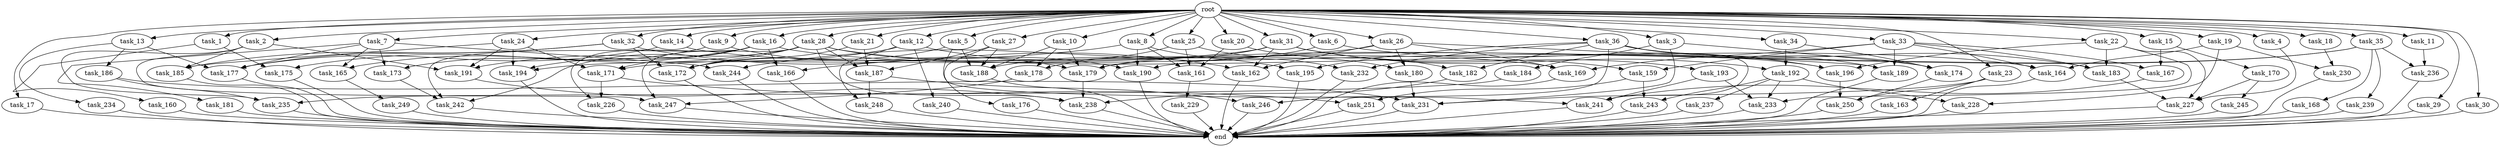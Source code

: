 digraph G {
  root [size="0.000000"];
  task_1 [size="2.048000"];
  task_2 [size="2.048000"];
  task_3 [size="2.048000"];
  task_4 [size="2.048000"];
  task_5 [size="2.048000"];
  task_6 [size="2.048000"];
  task_7 [size="2.048000"];
  task_8 [size="2.048000"];
  task_9 [size="2.048000"];
  task_10 [size="2.048000"];
  task_11 [size="2.048000"];
  task_12 [size="2.048000"];
  task_13 [size="2.048000"];
  task_14 [size="2.048000"];
  task_15 [size="2.048000"];
  task_16 [size="2.048000"];
  task_17 [size="2.048000"];
  task_18 [size="2.048000"];
  task_19 [size="2.048000"];
  task_20 [size="2.048000"];
  task_21 [size="2.048000"];
  task_22 [size="2.048000"];
  task_23 [size="2.048000"];
  task_24 [size="2.048000"];
  task_25 [size="2.048000"];
  task_26 [size="2.048000"];
  task_27 [size="2.048000"];
  task_28 [size="2.048000"];
  task_29 [size="2.048000"];
  task_30 [size="2.048000"];
  task_31 [size="2.048000"];
  task_32 [size="2.048000"];
  task_33 [size="2.048000"];
  task_34 [size="2.048000"];
  task_35 [size="2.048000"];
  task_36 [size="2.048000"];
  task_159 [size="584115552.256000"];
  task_160 [size="68719476.736000"];
  task_161 [size="1992864825.344000"];
  task_162 [size="2714419331.072000"];
  task_163 [size="429496729.600000"];
  task_164 [size="2920577761.280000"];
  task_165 [size="429496729.600000"];
  task_166 [size="1254130450.432000"];
  task_167 [size="1047972020.224000"];
  task_168 [size="1391569403.904000"];
  task_169 [size="1700807049.216000"];
  task_170 [size="618475290.624000"];
  task_171 [size="927712935.936000"];
  task_172 [size="4827543240.704000"];
  task_173 [size="1666447310.848000"];
  task_174 [size="1013612281.856000"];
  task_175 [size="1460288880.640000"];
  task_176 [size="429496729.600000"];
  task_177 [size="3040836845.568000"];
  task_178 [size="704374636.544000"];
  task_179 [size="3367254360.064000"];
  task_180 [size="1116691496.960000"];
  task_181 [size="274877906.944000"];
  task_182 [size="1047972020.224000"];
  task_183 [size="2250562863.104000"];
  task_184 [size="429496729.600000"];
  task_185 [size="2405181685.760000"];
  task_186 [size="618475290.624000"];
  task_187 [size="2920577761.280000"];
  task_188 [size="2095944040.448000"];
  task_189 [size="1700807049.216000"];
  task_190 [size="3882650435.584000"];
  task_191 [size="2078764171.264000"];
  task_192 [size="309237645.312000"];
  task_193 [size="154618822.656000"];
  task_194 [size="927712935.936000"];
  task_195 [size="1821066133.504000"];
  task_196 [size="2164663517.184000"];
  task_226 [size="309237645.312000"];
  task_227 [size="5050881540.096000"];
  task_228 [size="1529008357.376000"];
  task_229 [size="274877906.944000"];
  task_230 [size="2491081031.680000"];
  task_231 [size="2027224563.712000"];
  task_232 [size="1529008357.376000"];
  task_233 [size="2250562863.104000"];
  task_234 [size="618475290.624000"];
  task_235 [size="755914244.096000"];
  task_236 [size="2010044694.528000"];
  task_237 [size="429496729.600000"];
  task_238 [size="4827543240.704000"];
  task_239 [size="1391569403.904000"];
  task_240 [size="1391569403.904000"];
  task_241 [size="2576980377.600000"];
  task_242 [size="2388001816.576000"];
  task_243 [size="1529008357.376000"];
  task_244 [size="1116691496.960000"];
  task_245 [size="1099511627.776000"];
  task_246 [size="584115552.256000"];
  task_247 [size="2851858284.544000"];
  task_248 [size="1546188226.560000"];
  task_249 [size="68719476.736000"];
  task_250 [size="2989297238.016000"];
  task_251 [size="1254130450.432000"];
  end [size="0.000000"];

  root -> task_1 [size="1.000000"];
  root -> task_2 [size="1.000000"];
  root -> task_3 [size="1.000000"];
  root -> task_4 [size="1.000000"];
  root -> task_5 [size="1.000000"];
  root -> task_6 [size="1.000000"];
  root -> task_7 [size="1.000000"];
  root -> task_8 [size="1.000000"];
  root -> task_9 [size="1.000000"];
  root -> task_10 [size="1.000000"];
  root -> task_11 [size="1.000000"];
  root -> task_12 [size="1.000000"];
  root -> task_13 [size="1.000000"];
  root -> task_14 [size="1.000000"];
  root -> task_15 [size="1.000000"];
  root -> task_16 [size="1.000000"];
  root -> task_17 [size="1.000000"];
  root -> task_18 [size="1.000000"];
  root -> task_19 [size="1.000000"];
  root -> task_20 [size="1.000000"];
  root -> task_21 [size="1.000000"];
  root -> task_22 [size="1.000000"];
  root -> task_23 [size="1.000000"];
  root -> task_24 [size="1.000000"];
  root -> task_25 [size="1.000000"];
  root -> task_26 [size="1.000000"];
  root -> task_27 [size="1.000000"];
  root -> task_28 [size="1.000000"];
  root -> task_29 [size="1.000000"];
  root -> task_30 [size="1.000000"];
  root -> task_31 [size="1.000000"];
  root -> task_32 [size="1.000000"];
  root -> task_33 [size="1.000000"];
  root -> task_34 [size="1.000000"];
  root -> task_35 [size="1.000000"];
  root -> task_36 [size="1.000000"];
  task_1 -> task_160 [size="33554432.000000"];
  task_1 -> task_175 [size="33554432.000000"];
  task_2 -> task_185 [size="33554432.000000"];
  task_2 -> task_191 [size="33554432.000000"];
  task_2 -> task_235 [size="33554432.000000"];
  task_2 -> task_247 [size="33554432.000000"];
  task_3 -> task_174 [size="209715200.000000"];
  task_3 -> task_184 [size="209715200.000000"];
  task_3 -> task_231 [size="209715200.000000"];
  task_4 -> task_227 [size="838860800.000000"];
  task_5 -> task_172 [size="301989888.000000"];
  task_5 -> task_188 [size="301989888.000000"];
  task_5 -> task_241 [size="301989888.000000"];
  task_6 -> task_188 [size="301989888.000000"];
  task_6 -> task_196 [size="301989888.000000"];
  task_7 -> task_165 [size="134217728.000000"];
  task_7 -> task_173 [size="134217728.000000"];
  task_7 -> task_177 [size="134217728.000000"];
  task_7 -> task_181 [size="134217728.000000"];
  task_7 -> task_244 [size="134217728.000000"];
  task_8 -> task_161 [size="536870912.000000"];
  task_8 -> task_166 [size="536870912.000000"];
  task_8 -> task_190 [size="536870912.000000"];
  task_8 -> task_232 [size="536870912.000000"];
  task_9 -> task_173 [size="679477248.000000"];
  task_9 -> task_179 [size="679477248.000000"];
  task_10 -> task_178 [size="209715200.000000"];
  task_10 -> task_179 [size="209715200.000000"];
  task_10 -> task_188 [size="209715200.000000"];
  task_11 -> task_236 [size="301989888.000000"];
  task_12 -> task_191 [size="679477248.000000"];
  task_12 -> task_195 [size="679477248.000000"];
  task_12 -> task_240 [size="679477248.000000"];
  task_12 -> task_248 [size="679477248.000000"];
  task_13 -> task_177 [size="301989888.000000"];
  task_13 -> task_186 [size="301989888.000000"];
  task_13 -> task_234 [size="301989888.000000"];
  task_14 -> task_169 [size="209715200.000000"];
  task_14 -> task_177 [size="209715200.000000"];
  task_15 -> task_167 [size="301989888.000000"];
  task_15 -> task_170 [size="301989888.000000"];
  task_16 -> task_165 [size="75497472.000000"];
  task_16 -> task_166 [size="75497472.000000"];
  task_16 -> task_171 [size="75497472.000000"];
  task_16 -> task_194 [size="75497472.000000"];
  task_16 -> task_196 [size="75497472.000000"];
  task_16 -> task_226 [size="75497472.000000"];
  task_16 -> task_242 [size="75497472.000000"];
  task_17 -> end [size="1.000000"];
  task_18 -> task_230 [size="679477248.000000"];
  task_19 -> task_164 [size="536870912.000000"];
  task_19 -> task_228 [size="536870912.000000"];
  task_19 -> task_230 [size="536870912.000000"];
  task_20 -> task_161 [size="301989888.000000"];
  task_20 -> task_182 [size="301989888.000000"];
  task_21 -> task_172 [size="536870912.000000"];
  task_21 -> task_187 [size="536870912.000000"];
  task_22 -> task_183 [size="679477248.000000"];
  task_22 -> task_196 [size="679477248.000000"];
  task_22 -> task_227 [size="679477248.000000"];
  task_22 -> task_233 [size="679477248.000000"];
  task_23 -> task_163 [size="209715200.000000"];
  task_23 -> task_231 [size="209715200.000000"];
  task_23 -> task_250 [size="209715200.000000"];
  task_24 -> task_171 [size="301989888.000000"];
  task_24 -> task_185 [size="301989888.000000"];
  task_24 -> task_191 [size="301989888.000000"];
  task_24 -> task_194 [size="301989888.000000"];
  task_25 -> task_161 [size="134217728.000000"];
  task_25 -> task_178 [size="134217728.000000"];
  task_25 -> task_180 [size="134217728.000000"];
  task_26 -> task_162 [size="411041792.000000"];
  task_26 -> task_169 [size="411041792.000000"];
  task_26 -> task_180 [size="411041792.000000"];
  task_26 -> task_189 [size="411041792.000000"];
  task_26 -> task_244 [size="411041792.000000"];
  task_27 -> task_176 [size="209715200.000000"];
  task_27 -> task_187 [size="209715200.000000"];
  task_27 -> task_188 [size="209715200.000000"];
  task_28 -> task_164 [size="679477248.000000"];
  task_28 -> task_172 [size="679477248.000000"];
  task_28 -> task_175 [size="679477248.000000"];
  task_28 -> task_187 [size="679477248.000000"];
  task_28 -> task_190 [size="679477248.000000"];
  task_28 -> task_238 [size="679477248.000000"];
  task_28 -> task_242 [size="679477248.000000"];
  task_28 -> task_247 [size="679477248.000000"];
  task_29 -> end [size="1.000000"];
  task_30 -> end [size="1.000000"];
  task_31 -> task_159 [size="75497472.000000"];
  task_31 -> task_162 [size="75497472.000000"];
  task_31 -> task_171 [size="75497472.000000"];
  task_31 -> task_179 [size="75497472.000000"];
  task_31 -> task_192 [size="75497472.000000"];
  task_31 -> task_193 [size="75497472.000000"];
  task_31 -> task_194 [size="75497472.000000"];
  task_32 -> task_162 [size="838860800.000000"];
  task_32 -> task_172 [size="838860800.000000"];
  task_32 -> task_177 [size="838860800.000000"];
  task_32 -> task_185 [size="838860800.000000"];
  task_33 -> task_159 [size="209715200.000000"];
  task_33 -> task_164 [size="209715200.000000"];
  task_33 -> task_167 [size="209715200.000000"];
  task_33 -> task_169 [size="209715200.000000"];
  task_33 -> task_183 [size="209715200.000000"];
  task_33 -> task_189 [size="209715200.000000"];
  task_34 -> task_174 [size="75497472.000000"];
  task_34 -> task_192 [size="75497472.000000"];
  task_35 -> task_168 [size="679477248.000000"];
  task_35 -> task_179 [size="679477248.000000"];
  task_35 -> task_190 [size="679477248.000000"];
  task_35 -> task_236 [size="679477248.000000"];
  task_35 -> task_239 [size="679477248.000000"];
  task_36 -> task_174 [size="209715200.000000"];
  task_36 -> task_182 [size="209715200.000000"];
  task_36 -> task_183 [size="209715200.000000"];
  task_36 -> task_189 [size="209715200.000000"];
  task_36 -> task_195 [size="209715200.000000"];
  task_36 -> task_232 [size="209715200.000000"];
  task_36 -> task_241 [size="209715200.000000"];
  task_36 -> task_246 [size="209715200.000000"];
  task_159 -> task_243 [size="536870912.000000"];
  task_159 -> task_251 [size="536870912.000000"];
  task_160 -> end [size="1.000000"];
  task_161 -> task_229 [size="134217728.000000"];
  task_162 -> end [size="1.000000"];
  task_163 -> end [size="1.000000"];
  task_164 -> end [size="1.000000"];
  task_165 -> task_249 [size="33554432.000000"];
  task_166 -> end [size="1.000000"];
  task_167 -> task_241 [size="536870912.000000"];
  task_168 -> end [size="1.000000"];
  task_169 -> end [size="1.000000"];
  task_170 -> task_227 [size="536870912.000000"];
  task_170 -> task_245 [size="536870912.000000"];
  task_171 -> task_226 [size="75497472.000000"];
  task_171 -> task_251 [size="75497472.000000"];
  task_172 -> end [size="1.000000"];
  task_173 -> task_242 [size="411041792.000000"];
  task_174 -> task_250 [size="411041792.000000"];
  task_175 -> end [size="1.000000"];
  task_176 -> end [size="1.000000"];
  task_177 -> end [size="1.000000"];
  task_178 -> task_247 [size="679477248.000000"];
  task_179 -> task_238 [size="536870912.000000"];
  task_180 -> task_231 [size="536870912.000000"];
  task_181 -> end [size="1.000000"];
  task_182 -> task_238 [size="838860800.000000"];
  task_183 -> task_227 [size="411041792.000000"];
  task_184 -> task_235 [size="301989888.000000"];
  task_185 -> end [size="1.000000"];
  task_186 -> task_231 [size="33554432.000000"];
  task_186 -> task_235 [size="33554432.000000"];
  task_187 -> task_246 [size="75497472.000000"];
  task_187 -> task_248 [size="75497472.000000"];
  task_188 -> end [size="1.000000"];
  task_189 -> end [size="1.000000"];
  task_190 -> end [size="1.000000"];
  task_191 -> task_238 [size="301989888.000000"];
  task_192 -> task_228 [size="209715200.000000"];
  task_192 -> task_233 [size="209715200.000000"];
  task_192 -> task_237 [size="209715200.000000"];
  task_192 -> task_243 [size="209715200.000000"];
  task_193 -> task_233 [size="209715200.000000"];
  task_193 -> task_241 [size="209715200.000000"];
  task_194 -> end [size="1.000000"];
  task_195 -> end [size="1.000000"];
  task_196 -> task_250 [size="838860800.000000"];
  task_226 -> end [size="1.000000"];
  task_227 -> end [size="1.000000"];
  task_228 -> end [size="1.000000"];
  task_229 -> end [size="1.000000"];
  task_230 -> end [size="1.000000"];
  task_231 -> end [size="1.000000"];
  task_232 -> end [size="1.000000"];
  task_233 -> end [size="1.000000"];
  task_234 -> end [size="1.000000"];
  task_235 -> end [size="1.000000"];
  task_236 -> end [size="1.000000"];
  task_237 -> end [size="1.000000"];
  task_238 -> end [size="1.000000"];
  task_239 -> end [size="1.000000"];
  task_240 -> end [size="1.000000"];
  task_241 -> end [size="1.000000"];
  task_242 -> end [size="1.000000"];
  task_243 -> end [size="1.000000"];
  task_244 -> end [size="1.000000"];
  task_245 -> end [size="1.000000"];
  task_246 -> end [size="1.000000"];
  task_247 -> end [size="1.000000"];
  task_248 -> end [size="1.000000"];
  task_249 -> end [size="1.000000"];
  task_250 -> end [size="1.000000"];
  task_251 -> end [size="1.000000"];
}
